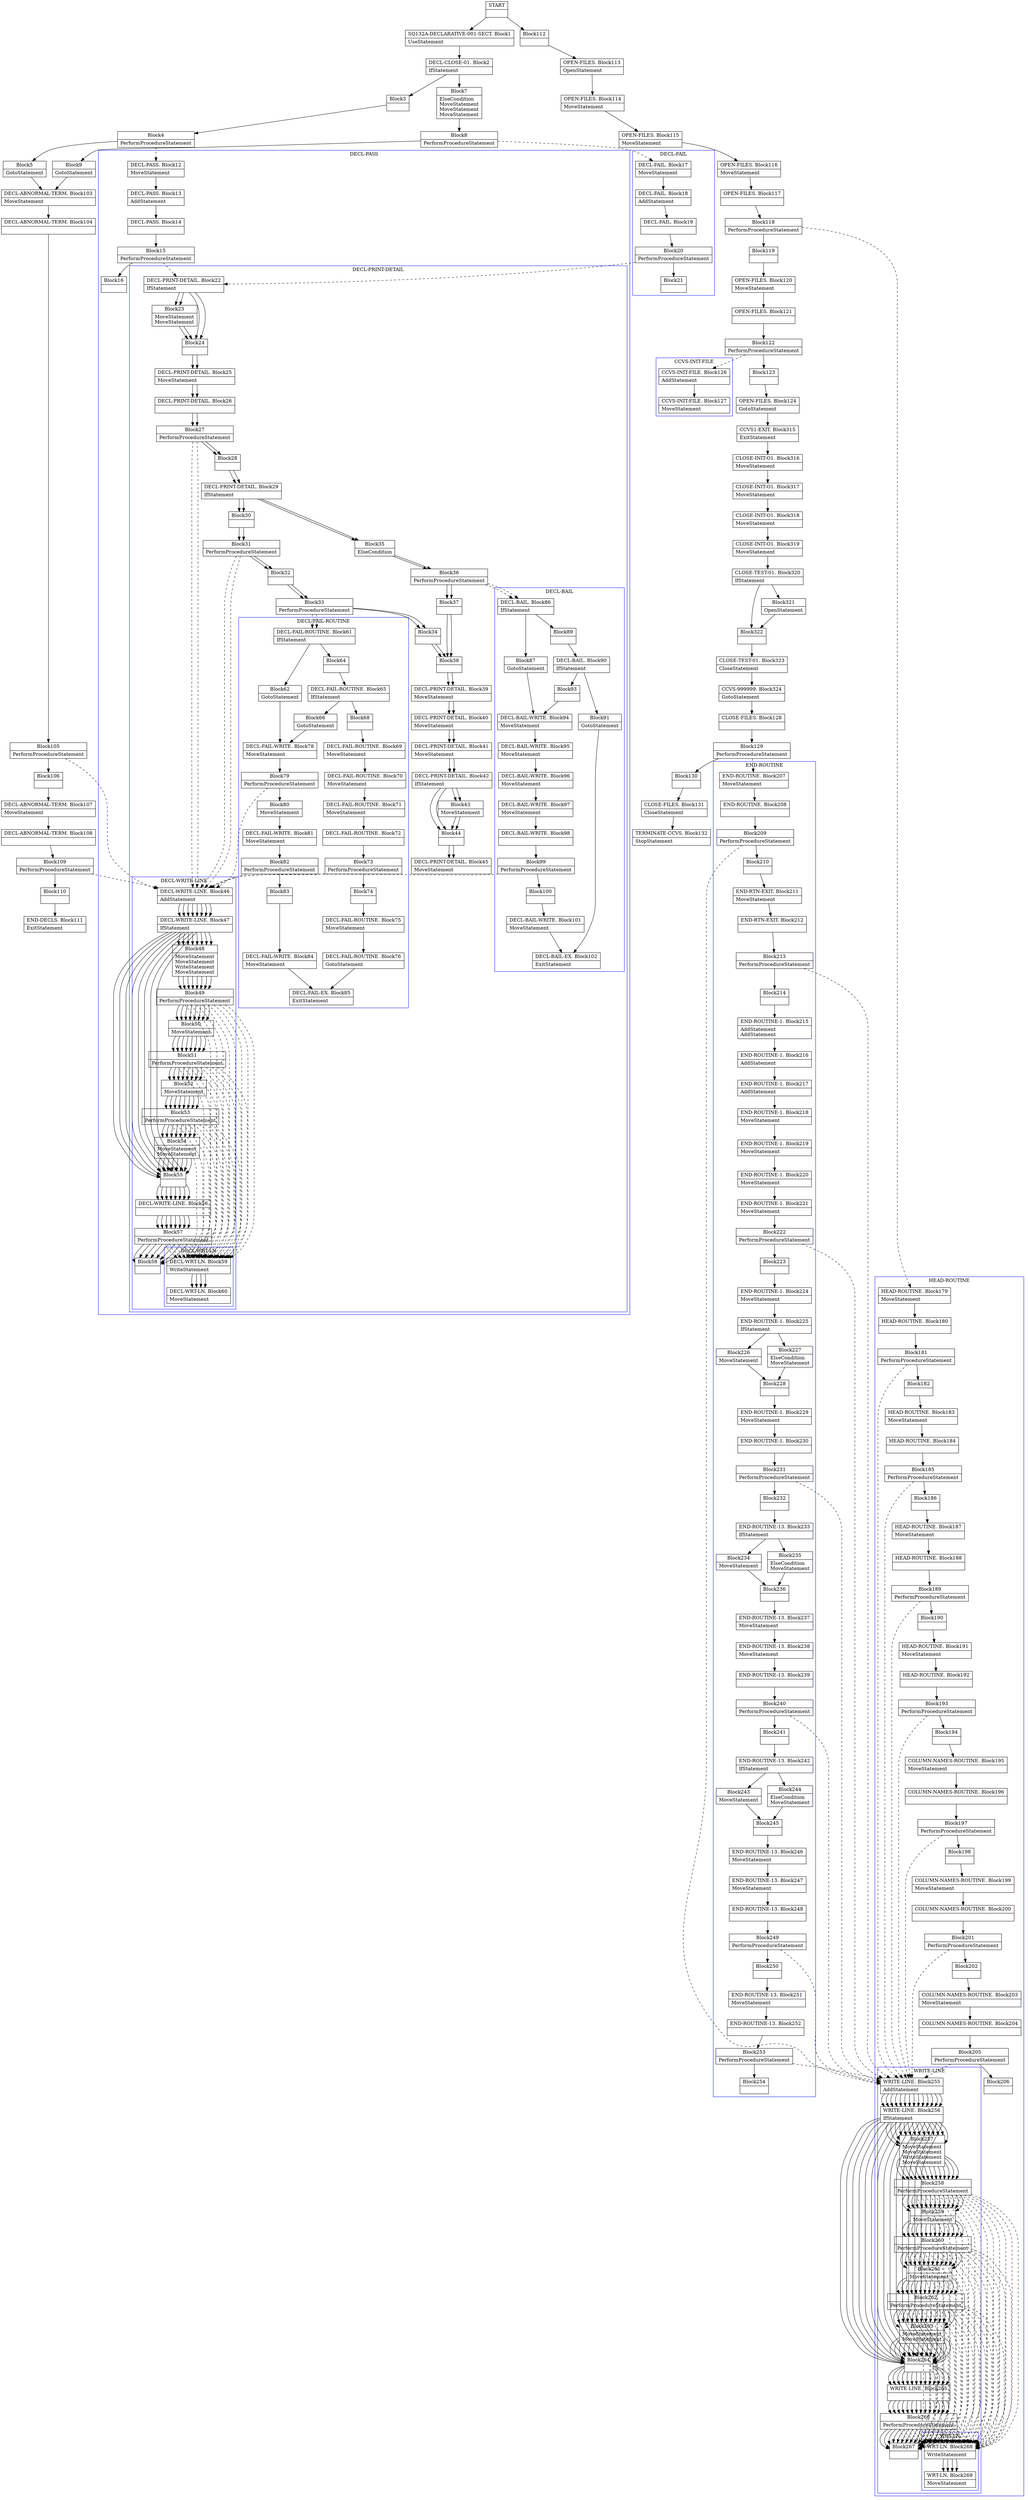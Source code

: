 digraph Cfg {
compound=true;
node [
shape = "record"
]

edge [
arrowtail = "empty"
]
Block0 [
label = "{START|}"
]
Block1 [
label = "{SQ132A-DECLARATIVE-001-SECT. Block1|UseStatement\l}"
]
Block2 [
label = "{DECL-CLOSE-01. Block2|IfStatement\l}"
]
Block3 [
label = "{Block3|}"
]
Block4 [
label = "{Block4|PerformProcedureStatement\l}"
]
subgraph cluster_1{
color = blue;
label = "DECL-PASS";
Block12 [
label = "{DECL-PASS. Block12|MoveStatement\l}"
]
Block13 [
label = "{DECL-PASS. Block13|AddStatement\l}"
]
Block14 [
label = "{DECL-PASS. Block14|}"
]
Block15 [
label = "{Block15|PerformProcedureStatement\l}"
]
subgraph cluster_3{
color = blue;
label = "DECL-PRINT-DETAIL";
Block22 [
label = "{DECL-PRINT-DETAIL. Block22|IfStatement\l}"
]
Block23 [
label = "{Block23|MoveStatement\lMoveStatement\l}"
]
Block24 [
label = "{Block24|}"
]
Block25 [
label = "{DECL-PRINT-DETAIL. Block25|MoveStatement\l}"
]
Block26 [
label = "{DECL-PRINT-DETAIL. Block26|}"
]
Block27 [
label = "{Block27|PerformProcedureStatement\l}"
]
subgraph cluster_5{
color = blue;
label = "DECL-WRITE-LINE";
Block46 [
label = "{DECL-WRITE-LINE. Block46|AddStatement\l}"
]
Block47 [
label = "{DECL-WRITE-LINE. Block47|IfStatement\l}"
]
Block48 [
label = "{Block48|MoveStatement\lMoveStatement\lWriteStatement\lMoveStatement\l}"
]
Block49 [
label = "{Block49|PerformProcedureStatement\l}"
]
subgraph cluster_9{
color = blue;
label = "DECL-WRT-LN";
Block59 [
label = "{DECL-WRT-LN. Block59|WriteStatement\l}"
]
Block60 [
label = "{DECL-WRT-LN. Block60|MoveStatement\l}"
]
Block59 -> Block60

}
Block49 -> Block59 [style=dashed]

Block50 [
label = "{Block50|MoveStatement\l}"
]
Block51 [
label = "{Block51|PerformProcedureStatement\l}"
]
subgraph cluster_10{
color = blue;
label = "DECL-WRT-LN";
Block59 [
label = "{DECL-WRT-LN. Block59|WriteStatement\l}"
]
Block60 [
label = "{DECL-WRT-LN. Block60|MoveStatement\l}"
]
Block59 -> Block60

}
Block51 -> Block59 [style=dashed]

Block52 [
label = "{Block52|MoveStatement\l}"
]
Block53 [
label = "{Block53|PerformProcedureStatement\l}"
]
subgraph cluster_11{
color = blue;
label = "DECL-WRT-LN";
Block59 [
label = "{DECL-WRT-LN. Block59|WriteStatement\l}"
]
Block60 [
label = "{DECL-WRT-LN. Block60|MoveStatement\l}"
]
Block59 -> Block60

}
Block53 -> Block59 [style=dashed]

Block54 [
label = "{Block54|MoveStatement\lMoveStatement\l}"
]
Block55 [
label = "{Block55|}"
]
Block56 [
label = "{DECL-WRITE-LINE. Block56|}"
]
Block57 [
label = "{Block57|PerformProcedureStatement\l}"
]
subgraph cluster_12{
color = blue;
label = "DECL-WRT-LN";
Block59 [
label = "{DECL-WRT-LN. Block59|WriteStatement\l}"
]
Block60 [
label = "{DECL-WRT-LN. Block60|MoveStatement\l}"
]
Block59 -> Block60

}
Block57 -> Block59 [style=dashed]

Block58 [
label = "{Block58|}"
]
Block46 -> Block47
Block47 -> Block48
Block47 -> Block55
Block48 -> Block49
Block49 -> Block50
Block50 -> Block51
Block51 -> Block52
Block52 -> Block53
Block53 -> Block54
Block54 -> Block55
Block55 -> Block56
Block56 -> Block57
Block57 -> Block58

}
Block27 -> Block46 [style=dashed]

Block28 [
label = "{Block28|}"
]
Block29 [
label = "{DECL-PRINT-DETAIL. Block29|IfStatement\l}"
]
Block30 [
label = "{Block30|}"
]
Block31 [
label = "{Block31|PerformProcedureStatement\l}"
]
subgraph cluster_6{
color = blue;
label = "DECL-WRITE-LINE";
Block46 [
label = "{DECL-WRITE-LINE. Block46|AddStatement\l}"
]
Block47 [
label = "{DECL-WRITE-LINE. Block47|IfStatement\l}"
]
Block48 [
label = "{Block48|MoveStatement\lMoveStatement\lWriteStatement\lMoveStatement\l}"
]
Block49 [
label = "{Block49|PerformProcedureStatement\l}"
]
Block49 -> Block59 [style=dashed]

Block50 [
label = "{Block50|MoveStatement\l}"
]
Block51 [
label = "{Block51|PerformProcedureStatement\l}"
]
Block51 -> Block59 [style=dashed]

Block52 [
label = "{Block52|MoveStatement\l}"
]
Block53 [
label = "{Block53|PerformProcedureStatement\l}"
]
Block53 -> Block59 [style=dashed]

Block54 [
label = "{Block54|MoveStatement\lMoveStatement\l}"
]
Block55 [
label = "{Block55|}"
]
Block56 [
label = "{DECL-WRITE-LINE. Block56|}"
]
Block57 [
label = "{Block57|PerformProcedureStatement\l}"
]
Block57 -> Block59 [style=dashed]

Block58 [
label = "{Block58|}"
]
Block46 -> Block47
Block47 -> Block48
Block47 -> Block55
Block48 -> Block49
Block49 -> Block50
Block50 -> Block51
Block51 -> Block52
Block52 -> Block53
Block53 -> Block54
Block54 -> Block55
Block55 -> Block56
Block56 -> Block57
Block57 -> Block58

}
Block31 -> Block46 [style=dashed]

Block32 [
label = "{Block32|}"
]
Block33 [
label = "{Block33|PerformProcedureStatement\l}"
]
subgraph cluster_7{
color = blue;
label = "DECL-FAIL-ROUTINE";
Block61 [
label = "{DECL-FAIL-ROUTINE. Block61|IfStatement\l}"
]
Block62 [
label = "{Block62|GotoStatement\l}"
]
Block78 [
label = "{DECL-FAIL-WRITE. Block78|MoveStatement\l}"
]
Block79 [
label = "{Block79|PerformProcedureStatement\l}"
]
subgraph cluster_14{
color = blue;
label = "DECL-WRITE-LINE";
Block46 [
label = "{DECL-WRITE-LINE. Block46|AddStatement\l}"
]
Block47 [
label = "{DECL-WRITE-LINE. Block47|IfStatement\l}"
]
Block48 [
label = "{Block48|MoveStatement\lMoveStatement\lWriteStatement\lMoveStatement\l}"
]
Block49 [
label = "{Block49|PerformProcedureStatement\l}"
]
Block49 -> Block59 [style=dashed]

Block50 [
label = "{Block50|MoveStatement\l}"
]
Block51 [
label = "{Block51|PerformProcedureStatement\l}"
]
Block51 -> Block59 [style=dashed]

Block52 [
label = "{Block52|MoveStatement\l}"
]
Block53 [
label = "{Block53|PerformProcedureStatement\l}"
]
Block53 -> Block59 [style=dashed]

Block54 [
label = "{Block54|MoveStatement\lMoveStatement\l}"
]
Block55 [
label = "{Block55|}"
]
Block56 [
label = "{DECL-WRITE-LINE. Block56|}"
]
Block57 [
label = "{Block57|PerformProcedureStatement\l}"
]
Block57 -> Block59 [style=dashed]

Block58 [
label = "{Block58|}"
]
Block46 -> Block47
Block47 -> Block48
Block47 -> Block55
Block48 -> Block49
Block49 -> Block50
Block50 -> Block51
Block51 -> Block52
Block52 -> Block53
Block53 -> Block54
Block54 -> Block55
Block55 -> Block56
Block56 -> Block57
Block57 -> Block58

}
Block79 -> Block46 [style=dashed]

Block80 [
label = "{Block80|MoveStatement\l}"
]
Block81 [
label = "{DECL-FAIL-WRITE. Block81|MoveStatement\l}"
]
Block82 [
label = "{Block82|PerformProcedureStatement\l}"
]
subgraph cluster_15{
color = blue;
label = "DECL-WRITE-LINE";
Block46 [
label = "{DECL-WRITE-LINE. Block46|AddStatement\l}"
]
Block47 [
label = "{DECL-WRITE-LINE. Block47|IfStatement\l}"
]
Block48 [
label = "{Block48|MoveStatement\lMoveStatement\lWriteStatement\lMoveStatement\l}"
]
Block49 [
label = "{Block49|PerformProcedureStatement\l}"
]
Block49 -> Block59 [style=dashed]

Block50 [
label = "{Block50|MoveStatement\l}"
]
Block51 [
label = "{Block51|PerformProcedureStatement\l}"
]
Block51 -> Block59 [style=dashed]

Block52 [
label = "{Block52|MoveStatement\l}"
]
Block53 [
label = "{Block53|PerformProcedureStatement\l}"
]
Block53 -> Block59 [style=dashed]

Block54 [
label = "{Block54|MoveStatement\lMoveStatement\l}"
]
Block55 [
label = "{Block55|}"
]
Block56 [
label = "{DECL-WRITE-LINE. Block56|}"
]
Block57 [
label = "{Block57|PerformProcedureStatement\l}"
]
Block57 -> Block59 [style=dashed]

Block58 [
label = "{Block58|}"
]
Block46 -> Block47
Block47 -> Block48
Block47 -> Block55
Block48 -> Block49
Block49 -> Block50
Block50 -> Block51
Block51 -> Block52
Block52 -> Block53
Block53 -> Block54
Block54 -> Block55
Block55 -> Block56
Block56 -> Block57
Block57 -> Block58

}
Block82 -> Block46 [style=dashed]

Block83 [
label = "{Block83|}"
]
Block84 [
label = "{DECL-FAIL-WRITE. Block84|MoveStatement\l}"
]
Block85 [
label = "{DECL-FAIL-EX. Block85|ExitStatement\l}"
]
Block64 [
label = "{Block64|}"
]
Block65 [
label = "{DECL-FAIL-ROUTINE. Block65|IfStatement\l}"
]
Block66 [
label = "{Block66|GotoStatement\l}"
]
Block68 [
label = "{Block68|}"
]
Block69 [
label = "{DECL-FAIL-ROUTINE. Block69|MoveStatement\l}"
]
Block70 [
label = "{DECL-FAIL-ROUTINE. Block70|MoveStatement\l}"
]
Block71 [
label = "{DECL-FAIL-ROUTINE. Block71|MoveStatement\l}"
]
Block72 [
label = "{DECL-FAIL-ROUTINE. Block72|}"
]
Block73 [
label = "{Block73|PerformProcedureStatement\l}"
]
subgraph cluster_13{
color = blue;
label = "DECL-WRITE-LINE";
Block46 [
label = "{DECL-WRITE-LINE. Block46|AddStatement\l}"
]
Block47 [
label = "{DECL-WRITE-LINE. Block47|IfStatement\l}"
]
Block48 [
label = "{Block48|MoveStatement\lMoveStatement\lWriteStatement\lMoveStatement\l}"
]
Block49 [
label = "{Block49|PerformProcedureStatement\l}"
]
Block49 -> Block59 [style=dashed]

Block50 [
label = "{Block50|MoveStatement\l}"
]
Block51 [
label = "{Block51|PerformProcedureStatement\l}"
]
Block51 -> Block59 [style=dashed]

Block52 [
label = "{Block52|MoveStatement\l}"
]
Block53 [
label = "{Block53|PerformProcedureStatement\l}"
]
Block53 -> Block59 [style=dashed]

Block54 [
label = "{Block54|MoveStatement\lMoveStatement\l}"
]
Block55 [
label = "{Block55|}"
]
Block56 [
label = "{DECL-WRITE-LINE. Block56|}"
]
Block57 [
label = "{Block57|PerformProcedureStatement\l}"
]
Block57 -> Block59 [style=dashed]

Block58 [
label = "{Block58|}"
]
Block46 -> Block47
Block47 -> Block48
Block47 -> Block55
Block48 -> Block49
Block49 -> Block50
Block50 -> Block51
Block51 -> Block52
Block52 -> Block53
Block53 -> Block54
Block54 -> Block55
Block55 -> Block56
Block56 -> Block57
Block57 -> Block58

}
Block73 -> Block46 [style=dashed]

Block74 [
label = "{Block74|}"
]
Block75 [
label = "{DECL-FAIL-ROUTINE. Block75|MoveStatement\l}"
]
Block76 [
label = "{DECL-FAIL-ROUTINE. Block76|GotoStatement\l}"
]
Block61 -> Block62
Block61 -> Block64
Block62 -> Block78
Block78 -> Block79
Block79 -> Block80
Block80 -> Block81
Block81 -> Block82
Block82 -> Block83
Block83 -> Block84
Block84 -> Block85
Block64 -> Block65
Block65 -> Block66
Block65 -> Block68
Block66 -> Block78
Block68 -> Block69
Block69 -> Block70
Block70 -> Block71
Block71 -> Block72
Block72 -> Block73
Block73 -> Block74
Block74 -> Block75
Block75 -> Block76
Block76 -> Block85

}
Block33 -> Block61 [style=dashed]

Block34 [
label = "{Block34|}"
]
Block38 [
label = "{Block38|}"
]
Block39 [
label = "{DECL-PRINT-DETAIL. Block39|MoveStatement\l}"
]
Block40 [
label = "{DECL-PRINT-DETAIL. Block40|MoveStatement\l}"
]
Block41 [
label = "{DECL-PRINT-DETAIL. Block41|MoveStatement\l}"
]
Block42 [
label = "{DECL-PRINT-DETAIL. Block42|IfStatement\l}"
]
Block43 [
label = "{Block43|MoveStatement\l}"
]
Block44 [
label = "{Block44|}"
]
Block45 [
label = "{DECL-PRINT-DETAIL. Block45|MoveStatement\l}"
]
Block35 [
label = "{Block35|ElseCondition\l}"
]
Block36 [
label = "{Block36|PerformProcedureStatement\l}"
]
subgraph cluster_8{
color = blue;
label = "DECL-BAIL";
Block86 [
label = "{DECL-BAIL. Block86|IfStatement\l}"
]
Block87 [
label = "{Block87|GotoStatement\l}"
]
Block94 [
label = "{DECL-BAIL-WRITE. Block94|MoveStatement\l}"
]
Block95 [
label = "{DECL-BAIL-WRITE. Block95|MoveStatement\l}"
]
Block96 [
label = "{DECL-BAIL-WRITE. Block96|MoveStatement\l}"
]
Block97 [
label = "{DECL-BAIL-WRITE. Block97|MoveStatement\l}"
]
Block98 [
label = "{DECL-BAIL-WRITE. Block98|}"
]
Block99 [
label = "{Block99|PerformProcedureStatement\l}"
]
subgraph cluster_16{
color = blue;
label = "DECL-WRITE-LINE";
Block46 [
label = "{DECL-WRITE-LINE. Block46|AddStatement\l}"
]
Block47 [
label = "{DECL-WRITE-LINE. Block47|IfStatement\l}"
]
Block48 [
label = "{Block48|MoveStatement\lMoveStatement\lWriteStatement\lMoveStatement\l}"
]
Block49 [
label = "{Block49|PerformProcedureStatement\l}"
]
Block49 -> Block59 [style=dashed]

Block50 [
label = "{Block50|MoveStatement\l}"
]
Block51 [
label = "{Block51|PerformProcedureStatement\l}"
]
Block51 -> Block59 [style=dashed]

Block52 [
label = "{Block52|MoveStatement\l}"
]
Block53 [
label = "{Block53|PerformProcedureStatement\l}"
]
Block53 -> Block59 [style=dashed]

Block54 [
label = "{Block54|MoveStatement\lMoveStatement\l}"
]
Block55 [
label = "{Block55|}"
]
Block56 [
label = "{DECL-WRITE-LINE. Block56|}"
]
Block57 [
label = "{Block57|PerformProcedureStatement\l}"
]
Block57 -> Block59 [style=dashed]

Block58 [
label = "{Block58|}"
]
Block46 -> Block47
Block47 -> Block48
Block47 -> Block55
Block48 -> Block49
Block49 -> Block50
Block50 -> Block51
Block51 -> Block52
Block52 -> Block53
Block53 -> Block54
Block54 -> Block55
Block55 -> Block56
Block56 -> Block57
Block57 -> Block58

}
Block99 -> Block46 [style=dashed]

Block100 [
label = "{Block100|}"
]
Block101 [
label = "{DECL-BAIL-WRITE. Block101|MoveStatement\l}"
]
Block102 [
label = "{DECL-BAIL-EX. Block102|ExitStatement\l}"
]
Block89 [
label = "{Block89|}"
]
Block90 [
label = "{DECL-BAIL. Block90|IfStatement\l}"
]
Block91 [
label = "{Block91|GotoStatement\l}"
]
Block93 [
label = "{Block93|}"
]
Block86 -> Block87
Block86 -> Block89
Block87 -> Block94
Block94 -> Block95
Block95 -> Block96
Block96 -> Block97
Block97 -> Block98
Block98 -> Block99
Block99 -> Block100
Block100 -> Block101
Block101 -> Block102
Block89 -> Block90
Block90 -> Block91
Block90 -> Block93
Block91 -> Block102
Block93 -> Block94

}
Block36 -> Block86 [style=dashed]

Block37 [
label = "{Block37|}"
]
Block22 -> Block23
Block22 -> Block24
Block23 -> Block24
Block24 -> Block25
Block25 -> Block26
Block26 -> Block27
Block27 -> Block28
Block28 -> Block29
Block29 -> Block30
Block29 -> Block35
Block30 -> Block31
Block31 -> Block32
Block32 -> Block33
Block33 -> Block34
Block34 -> Block38
Block38 -> Block39
Block39 -> Block40
Block40 -> Block41
Block41 -> Block42
Block42 -> Block43
Block42 -> Block44
Block43 -> Block44
Block44 -> Block45
Block35 -> Block36
Block36 -> Block37
Block37 -> Block38

}
Block15 -> Block22 [style=dashed]

Block16 [
label = "{Block16|}"
]
Block12 -> Block13
Block13 -> Block14
Block14 -> Block15
Block15 -> Block16

}
Block4 -> Block12 [style=dashed]

Block5 [
label = "{Block5|GotoStatement\l}"
]
Block103 [
label = "{DECL-ABNORMAL-TERM. Block103|MoveStatement\l}"
]
Block104 [
label = "{DECL-ABNORMAL-TERM. Block104|}"
]
Block105 [
label = "{Block105|PerformProcedureStatement\l}"
]
subgraph cluster_17{
color = blue;
label = "DECL-WRITE-LINE";
Block46 [
label = "{DECL-WRITE-LINE. Block46|AddStatement\l}"
]
Block47 [
label = "{DECL-WRITE-LINE. Block47|IfStatement\l}"
]
Block48 [
label = "{Block48|MoveStatement\lMoveStatement\lWriteStatement\lMoveStatement\l}"
]
Block49 [
label = "{Block49|PerformProcedureStatement\l}"
]
Block49 -> Block59 [style=dashed]

Block50 [
label = "{Block50|MoveStatement\l}"
]
Block51 [
label = "{Block51|PerformProcedureStatement\l}"
]
Block51 -> Block59 [style=dashed]

Block52 [
label = "{Block52|MoveStatement\l}"
]
Block53 [
label = "{Block53|PerformProcedureStatement\l}"
]
Block53 -> Block59 [style=dashed]

Block54 [
label = "{Block54|MoveStatement\lMoveStatement\l}"
]
Block55 [
label = "{Block55|}"
]
Block56 [
label = "{DECL-WRITE-LINE. Block56|}"
]
Block57 [
label = "{Block57|PerformProcedureStatement\l}"
]
Block57 -> Block59 [style=dashed]

Block58 [
label = "{Block58|}"
]
Block46 -> Block47
Block47 -> Block48
Block47 -> Block55
Block48 -> Block49
Block49 -> Block50
Block50 -> Block51
Block51 -> Block52
Block52 -> Block53
Block53 -> Block54
Block54 -> Block55
Block55 -> Block56
Block56 -> Block57
Block57 -> Block58

}
Block105 -> Block46 [style=dashed]

Block106 [
label = "{Block106|}"
]
Block107 [
label = "{DECL-ABNORMAL-TERM. Block107|MoveStatement\l}"
]
Block108 [
label = "{DECL-ABNORMAL-TERM. Block108|}"
]
Block109 [
label = "{Block109|PerformProcedureStatement\l}"
]
subgraph cluster_18{
color = blue;
label = "DECL-WRITE-LINE";
Block46 [
label = "{DECL-WRITE-LINE. Block46|AddStatement\l}"
]
Block47 [
label = "{DECL-WRITE-LINE. Block47|IfStatement\l}"
]
Block48 [
label = "{Block48|MoveStatement\lMoveStatement\lWriteStatement\lMoveStatement\l}"
]
Block49 [
label = "{Block49|PerformProcedureStatement\l}"
]
Block49 -> Block59 [style=dashed]

Block50 [
label = "{Block50|MoveStatement\l}"
]
Block51 [
label = "{Block51|PerformProcedureStatement\l}"
]
Block51 -> Block59 [style=dashed]

Block52 [
label = "{Block52|MoveStatement\l}"
]
Block53 [
label = "{Block53|PerformProcedureStatement\l}"
]
Block53 -> Block59 [style=dashed]

Block54 [
label = "{Block54|MoveStatement\lMoveStatement\l}"
]
Block55 [
label = "{Block55|}"
]
Block56 [
label = "{DECL-WRITE-LINE. Block56|}"
]
Block57 [
label = "{Block57|PerformProcedureStatement\l}"
]
Block57 -> Block59 [style=dashed]

Block58 [
label = "{Block58|}"
]
Block46 -> Block47
Block47 -> Block48
Block47 -> Block55
Block48 -> Block49
Block49 -> Block50
Block50 -> Block51
Block51 -> Block52
Block52 -> Block53
Block53 -> Block54
Block54 -> Block55
Block55 -> Block56
Block56 -> Block57
Block57 -> Block58

}
Block109 -> Block46 [style=dashed]

Block110 [
label = "{Block110|}"
]
Block111 [
label = "{END-DECLS. Block111|ExitStatement\l}"
]
Block7 [
label = "{Block7|ElseCondition\lMoveStatement\lMoveStatement\lMoveStatement\l}"
]
Block8 [
label = "{Block8|PerformProcedureStatement\l}"
]
subgraph cluster_2{
color = blue;
label = "DECL-FAIL";
Block17 [
label = "{DECL-FAIL. Block17|MoveStatement\l}"
]
Block18 [
label = "{DECL-FAIL. Block18|AddStatement\l}"
]
Block19 [
label = "{DECL-FAIL. Block19|}"
]
Block20 [
label = "{Block20|PerformProcedureStatement\l}"
]
subgraph cluster_4{
color = blue;
label = "DECL-PRINT-DETAIL";
Block22 [
label = "{DECL-PRINT-DETAIL. Block22|IfStatement\l}"
]
Block23 [
label = "{Block23|MoveStatement\lMoveStatement\l}"
]
Block24 [
label = "{Block24|}"
]
Block25 [
label = "{DECL-PRINT-DETAIL. Block25|MoveStatement\l}"
]
Block26 [
label = "{DECL-PRINT-DETAIL. Block26|}"
]
Block27 [
label = "{Block27|PerformProcedureStatement\l}"
]
Block27 -> Block46 [style=dashed]

Block28 [
label = "{Block28|}"
]
Block29 [
label = "{DECL-PRINT-DETAIL. Block29|IfStatement\l}"
]
Block30 [
label = "{Block30|}"
]
Block31 [
label = "{Block31|PerformProcedureStatement\l}"
]
Block31 -> Block46 [style=dashed]

Block32 [
label = "{Block32|}"
]
Block33 [
label = "{Block33|PerformProcedureStatement\l}"
]
Block33 -> Block61 [style=dashed]

Block34 [
label = "{Block34|}"
]
Block38 [
label = "{Block38|}"
]
Block39 [
label = "{DECL-PRINT-DETAIL. Block39|MoveStatement\l}"
]
Block40 [
label = "{DECL-PRINT-DETAIL. Block40|MoveStatement\l}"
]
Block41 [
label = "{DECL-PRINT-DETAIL. Block41|MoveStatement\l}"
]
Block42 [
label = "{DECL-PRINT-DETAIL. Block42|IfStatement\l}"
]
Block43 [
label = "{Block43|MoveStatement\l}"
]
Block44 [
label = "{Block44|}"
]
Block45 [
label = "{DECL-PRINT-DETAIL. Block45|MoveStatement\l}"
]
Block35 [
label = "{Block35|ElseCondition\l}"
]
Block36 [
label = "{Block36|PerformProcedureStatement\l}"
]
Block36 -> Block86 [style=dashed]

Block37 [
label = "{Block37|}"
]
Block22 -> Block23
Block22 -> Block24
Block23 -> Block24
Block24 -> Block25
Block25 -> Block26
Block26 -> Block27
Block27 -> Block28
Block28 -> Block29
Block29 -> Block30
Block29 -> Block35
Block30 -> Block31
Block31 -> Block32
Block32 -> Block33
Block33 -> Block34
Block34 -> Block38
Block38 -> Block39
Block39 -> Block40
Block40 -> Block41
Block41 -> Block42
Block42 -> Block43
Block42 -> Block44
Block43 -> Block44
Block44 -> Block45
Block35 -> Block36
Block36 -> Block37
Block37 -> Block38

}
Block20 -> Block22 [style=dashed]

Block21 [
label = "{Block21|}"
]
Block17 -> Block18
Block18 -> Block19
Block19 -> Block20
Block20 -> Block21

}
Block8 -> Block17 [style=dashed]

Block9 [
label = "{Block9|GotoStatement\l}"
]
Block112 [
label = "{Block112|}"
]
Block113 [
label = "{OPEN-FILES. Block113|OpenStatement\l}"
]
Block114 [
label = "{OPEN-FILES. Block114|MoveStatement\l}"
]
Block115 [
label = "{OPEN-FILES. Block115|MoveStatement\l}"
]
Block116 [
label = "{OPEN-FILES. Block116|MoveStatement\l}"
]
Block117 [
label = "{OPEN-FILES. Block117|}"
]
Block118 [
label = "{Block118|PerformProcedureStatement\l}"
]
subgraph cluster_19{
color = blue;
label = "HEAD-ROUTINE";
Block179 [
label = "{HEAD-ROUTINE. Block179|MoveStatement\l}"
]
Block180 [
label = "{HEAD-ROUTINE. Block180|}"
]
Block181 [
label = "{Block181|PerformProcedureStatement\l}"
]
subgraph cluster_30{
color = blue;
label = "WRITE-LINE";
Block255 [
label = "{WRITE-LINE. Block255|AddStatement\l}"
]
Block256 [
label = "{WRITE-LINE. Block256|IfStatement\l}"
]
Block257 [
label = "{Block257|MoveStatement\lMoveStatement\lWriteStatement\lMoveStatement\l}"
]
Block258 [
label = "{Block258|PerformProcedureStatement\l}"
]
subgraph cluster_44{
color = blue;
label = "WRT-LN";
Block268 [
label = "{WRT-LN. Block268|WriteStatement\l}"
]
Block269 [
label = "{WRT-LN. Block269|MoveStatement\l}"
]
Block268 -> Block269

}
Block258 -> Block268 [style=dashed]

Block259 [
label = "{Block259|MoveStatement\l}"
]
Block260 [
label = "{Block260|PerformProcedureStatement\l}"
]
subgraph cluster_45{
color = blue;
label = "WRT-LN";
Block268 [
label = "{WRT-LN. Block268|WriteStatement\l}"
]
Block269 [
label = "{WRT-LN. Block269|MoveStatement\l}"
]
Block268 -> Block269

}
Block260 -> Block268 [style=dashed]

Block261 [
label = "{Block261|MoveStatement\l}"
]
Block262 [
label = "{Block262|PerformProcedureStatement\l}"
]
subgraph cluster_46{
color = blue;
label = "WRT-LN";
Block268 [
label = "{WRT-LN. Block268|WriteStatement\l}"
]
Block269 [
label = "{WRT-LN. Block269|MoveStatement\l}"
]
Block268 -> Block269

}
Block262 -> Block268 [style=dashed]

Block263 [
label = "{Block263|MoveStatement\lMoveStatement\l}"
]
Block264 [
label = "{Block264|}"
]
Block265 [
label = "{WRITE-LINE. Block265|}"
]
Block266 [
label = "{Block266|PerformProcedureStatement\l}"
]
subgraph cluster_47{
color = blue;
label = "WRT-LN";
Block268 [
label = "{WRT-LN. Block268|WriteStatement\l}"
]
Block269 [
label = "{WRT-LN. Block269|MoveStatement\l}"
]
Block268 -> Block269

}
Block266 -> Block268 [style=dashed]

Block267 [
label = "{Block267|}"
]
Block255 -> Block256
Block256 -> Block257
Block256 -> Block264
Block257 -> Block258
Block258 -> Block259
Block259 -> Block260
Block260 -> Block261
Block261 -> Block262
Block262 -> Block263
Block263 -> Block264
Block264 -> Block265
Block265 -> Block266
Block266 -> Block267

}
Block181 -> Block255 [style=dashed]

Block182 [
label = "{Block182|}"
]
Block183 [
label = "{HEAD-ROUTINE. Block183|MoveStatement\l}"
]
Block184 [
label = "{HEAD-ROUTINE. Block184|}"
]
Block185 [
label = "{Block185|PerformProcedureStatement\l}"
]
subgraph cluster_31{
color = blue;
label = "WRITE-LINE";
Block255 [
label = "{WRITE-LINE. Block255|AddStatement\l}"
]
Block256 [
label = "{WRITE-LINE. Block256|IfStatement\l}"
]
Block257 [
label = "{Block257|MoveStatement\lMoveStatement\lWriteStatement\lMoveStatement\l}"
]
Block258 [
label = "{Block258|PerformProcedureStatement\l}"
]
Block258 -> Block268 [style=dashed]

Block259 [
label = "{Block259|MoveStatement\l}"
]
Block260 [
label = "{Block260|PerformProcedureStatement\l}"
]
Block260 -> Block268 [style=dashed]

Block261 [
label = "{Block261|MoveStatement\l}"
]
Block262 [
label = "{Block262|PerformProcedureStatement\l}"
]
Block262 -> Block268 [style=dashed]

Block263 [
label = "{Block263|MoveStatement\lMoveStatement\l}"
]
Block264 [
label = "{Block264|}"
]
Block265 [
label = "{WRITE-LINE. Block265|}"
]
Block266 [
label = "{Block266|PerformProcedureStatement\l}"
]
Block266 -> Block268 [style=dashed]

Block267 [
label = "{Block267|}"
]
Block255 -> Block256
Block256 -> Block257
Block256 -> Block264
Block257 -> Block258
Block258 -> Block259
Block259 -> Block260
Block260 -> Block261
Block261 -> Block262
Block262 -> Block263
Block263 -> Block264
Block264 -> Block265
Block265 -> Block266
Block266 -> Block267

}
Block185 -> Block255 [style=dashed]

Block186 [
label = "{Block186|}"
]
Block187 [
label = "{HEAD-ROUTINE. Block187|MoveStatement\l}"
]
Block188 [
label = "{HEAD-ROUTINE. Block188|}"
]
Block189 [
label = "{Block189|PerformProcedureStatement\l}"
]
subgraph cluster_32{
color = blue;
label = "WRITE-LINE";
Block255 [
label = "{WRITE-LINE. Block255|AddStatement\l}"
]
Block256 [
label = "{WRITE-LINE. Block256|IfStatement\l}"
]
Block257 [
label = "{Block257|MoveStatement\lMoveStatement\lWriteStatement\lMoveStatement\l}"
]
Block258 [
label = "{Block258|PerformProcedureStatement\l}"
]
Block258 -> Block268 [style=dashed]

Block259 [
label = "{Block259|MoveStatement\l}"
]
Block260 [
label = "{Block260|PerformProcedureStatement\l}"
]
Block260 -> Block268 [style=dashed]

Block261 [
label = "{Block261|MoveStatement\l}"
]
Block262 [
label = "{Block262|PerformProcedureStatement\l}"
]
Block262 -> Block268 [style=dashed]

Block263 [
label = "{Block263|MoveStatement\lMoveStatement\l}"
]
Block264 [
label = "{Block264|}"
]
Block265 [
label = "{WRITE-LINE. Block265|}"
]
Block266 [
label = "{Block266|PerformProcedureStatement\l}"
]
Block266 -> Block268 [style=dashed]

Block267 [
label = "{Block267|}"
]
Block255 -> Block256
Block256 -> Block257
Block256 -> Block264
Block257 -> Block258
Block258 -> Block259
Block259 -> Block260
Block260 -> Block261
Block261 -> Block262
Block262 -> Block263
Block263 -> Block264
Block264 -> Block265
Block265 -> Block266
Block266 -> Block267

}
Block189 -> Block255 [style=dashed]

Block190 [
label = "{Block190|}"
]
Block191 [
label = "{HEAD-ROUTINE. Block191|MoveStatement\l}"
]
Block192 [
label = "{HEAD-ROUTINE. Block192|}"
]
Block193 [
label = "{Block193|PerformProcedureStatement\l}"
]
subgraph cluster_33{
color = blue;
label = "WRITE-LINE";
Block255 [
label = "{WRITE-LINE. Block255|AddStatement\l}"
]
Block256 [
label = "{WRITE-LINE. Block256|IfStatement\l}"
]
Block257 [
label = "{Block257|MoveStatement\lMoveStatement\lWriteStatement\lMoveStatement\l}"
]
Block258 [
label = "{Block258|PerformProcedureStatement\l}"
]
Block258 -> Block268 [style=dashed]

Block259 [
label = "{Block259|MoveStatement\l}"
]
Block260 [
label = "{Block260|PerformProcedureStatement\l}"
]
Block260 -> Block268 [style=dashed]

Block261 [
label = "{Block261|MoveStatement\l}"
]
Block262 [
label = "{Block262|PerformProcedureStatement\l}"
]
Block262 -> Block268 [style=dashed]

Block263 [
label = "{Block263|MoveStatement\lMoveStatement\l}"
]
Block264 [
label = "{Block264|}"
]
Block265 [
label = "{WRITE-LINE. Block265|}"
]
Block266 [
label = "{Block266|PerformProcedureStatement\l}"
]
Block266 -> Block268 [style=dashed]

Block267 [
label = "{Block267|}"
]
Block255 -> Block256
Block256 -> Block257
Block256 -> Block264
Block257 -> Block258
Block258 -> Block259
Block259 -> Block260
Block260 -> Block261
Block261 -> Block262
Block262 -> Block263
Block263 -> Block264
Block264 -> Block265
Block265 -> Block266
Block266 -> Block267

}
Block193 -> Block255 [style=dashed]

Block194 [
label = "{Block194|}"
]
Block195 [
label = "{COLUMN-NAMES-ROUTINE. Block195|MoveStatement\l}"
]
Block196 [
label = "{COLUMN-NAMES-ROUTINE. Block196|}"
]
Block197 [
label = "{Block197|PerformProcedureStatement\l}"
]
subgraph cluster_34{
color = blue;
label = "WRITE-LINE";
Block255 [
label = "{WRITE-LINE. Block255|AddStatement\l}"
]
Block256 [
label = "{WRITE-LINE. Block256|IfStatement\l}"
]
Block257 [
label = "{Block257|MoveStatement\lMoveStatement\lWriteStatement\lMoveStatement\l}"
]
Block258 [
label = "{Block258|PerformProcedureStatement\l}"
]
Block258 -> Block268 [style=dashed]

Block259 [
label = "{Block259|MoveStatement\l}"
]
Block260 [
label = "{Block260|PerformProcedureStatement\l}"
]
Block260 -> Block268 [style=dashed]

Block261 [
label = "{Block261|MoveStatement\l}"
]
Block262 [
label = "{Block262|PerformProcedureStatement\l}"
]
Block262 -> Block268 [style=dashed]

Block263 [
label = "{Block263|MoveStatement\lMoveStatement\l}"
]
Block264 [
label = "{Block264|}"
]
Block265 [
label = "{WRITE-LINE. Block265|}"
]
Block266 [
label = "{Block266|PerformProcedureStatement\l}"
]
Block266 -> Block268 [style=dashed]

Block267 [
label = "{Block267|}"
]
Block255 -> Block256
Block256 -> Block257
Block256 -> Block264
Block257 -> Block258
Block258 -> Block259
Block259 -> Block260
Block260 -> Block261
Block261 -> Block262
Block262 -> Block263
Block263 -> Block264
Block264 -> Block265
Block265 -> Block266
Block266 -> Block267

}
Block197 -> Block255 [style=dashed]

Block198 [
label = "{Block198|}"
]
Block199 [
label = "{COLUMN-NAMES-ROUTINE. Block199|MoveStatement\l}"
]
Block200 [
label = "{COLUMN-NAMES-ROUTINE. Block200|}"
]
Block201 [
label = "{Block201|PerformProcedureStatement\l}"
]
subgraph cluster_35{
color = blue;
label = "WRITE-LINE";
Block255 [
label = "{WRITE-LINE. Block255|AddStatement\l}"
]
Block256 [
label = "{WRITE-LINE. Block256|IfStatement\l}"
]
Block257 [
label = "{Block257|MoveStatement\lMoveStatement\lWriteStatement\lMoveStatement\l}"
]
Block258 [
label = "{Block258|PerformProcedureStatement\l}"
]
Block258 -> Block268 [style=dashed]

Block259 [
label = "{Block259|MoveStatement\l}"
]
Block260 [
label = "{Block260|PerformProcedureStatement\l}"
]
Block260 -> Block268 [style=dashed]

Block261 [
label = "{Block261|MoveStatement\l}"
]
Block262 [
label = "{Block262|PerformProcedureStatement\l}"
]
Block262 -> Block268 [style=dashed]

Block263 [
label = "{Block263|MoveStatement\lMoveStatement\l}"
]
Block264 [
label = "{Block264|}"
]
Block265 [
label = "{WRITE-LINE. Block265|}"
]
Block266 [
label = "{Block266|PerformProcedureStatement\l}"
]
Block266 -> Block268 [style=dashed]

Block267 [
label = "{Block267|}"
]
Block255 -> Block256
Block256 -> Block257
Block256 -> Block264
Block257 -> Block258
Block258 -> Block259
Block259 -> Block260
Block260 -> Block261
Block261 -> Block262
Block262 -> Block263
Block263 -> Block264
Block264 -> Block265
Block265 -> Block266
Block266 -> Block267

}
Block201 -> Block255 [style=dashed]

Block202 [
label = "{Block202|}"
]
Block203 [
label = "{COLUMN-NAMES-ROUTINE. Block203|MoveStatement\l}"
]
Block204 [
label = "{COLUMN-NAMES-ROUTINE. Block204|}"
]
Block205 [
label = "{Block205|PerformProcedureStatement\l}"
]
subgraph cluster_36{
color = blue;
label = "WRITE-LINE";
Block255 [
label = "{WRITE-LINE. Block255|AddStatement\l}"
]
Block256 [
label = "{WRITE-LINE. Block256|IfStatement\l}"
]
Block257 [
label = "{Block257|MoveStatement\lMoveStatement\lWriteStatement\lMoveStatement\l}"
]
Block258 [
label = "{Block258|PerformProcedureStatement\l}"
]
Block258 -> Block268 [style=dashed]

Block259 [
label = "{Block259|MoveStatement\l}"
]
Block260 [
label = "{Block260|PerformProcedureStatement\l}"
]
Block260 -> Block268 [style=dashed]

Block261 [
label = "{Block261|MoveStatement\l}"
]
Block262 [
label = "{Block262|PerformProcedureStatement\l}"
]
Block262 -> Block268 [style=dashed]

Block263 [
label = "{Block263|MoveStatement\lMoveStatement\l}"
]
Block264 [
label = "{Block264|}"
]
Block265 [
label = "{WRITE-LINE. Block265|}"
]
Block266 [
label = "{Block266|PerformProcedureStatement\l}"
]
Block266 -> Block268 [style=dashed]

Block267 [
label = "{Block267|}"
]
Block255 -> Block256
Block256 -> Block257
Block256 -> Block264
Block257 -> Block258
Block258 -> Block259
Block259 -> Block260
Block260 -> Block261
Block261 -> Block262
Block262 -> Block263
Block263 -> Block264
Block264 -> Block265
Block265 -> Block266
Block266 -> Block267

}
Block205 -> Block255 [style=dashed]

Block206 [
label = "{Block206|}"
]
Block179 -> Block180
Block180 -> Block181
Block181 -> Block182
Block182 -> Block183
Block183 -> Block184
Block184 -> Block185
Block185 -> Block186
Block186 -> Block187
Block187 -> Block188
Block188 -> Block189
Block189 -> Block190
Block190 -> Block191
Block191 -> Block192
Block192 -> Block193
Block193 -> Block194
Block194 -> Block195
Block195 -> Block196
Block196 -> Block197
Block197 -> Block198
Block198 -> Block199
Block199 -> Block200
Block200 -> Block201
Block201 -> Block202
Block202 -> Block203
Block203 -> Block204
Block204 -> Block205
Block205 -> Block206

}
Block118 -> Block179 [style=dashed]

Block119 [
label = "{Block119|}"
]
Block120 [
label = "{OPEN-FILES. Block120|MoveStatement\l}"
]
Block121 [
label = "{OPEN-FILES. Block121|}"
]
Block122 [
label = "{Block122|PerformProcedureStatement\l}"
]
subgraph cluster_20{
color = blue;
label = "CCVS-INIT-FILE";
Block126 [
label = "{CCVS-INIT-FILE. Block126|AddStatement\l}"
]
Block127 [
label = "{CCVS-INIT-FILE. Block127|MoveStatement\l}"
]
Block126 -> Block127

}
Block122 -> Block126 [style=dashed]

Block123 [
label = "{Block123|}"
]
Block124 [
label = "{OPEN-FILES. Block124|GotoStatement\l}"
]
Block315 [
label = "{CCVS1-EXIT. Block315|ExitStatement\l}"
]
Block316 [
label = "{CLOSE-INIT-O1. Block316|MoveStatement\l}"
]
Block317 [
label = "{CLOSE-INIT-O1. Block317|MoveStatement\l}"
]
Block318 [
label = "{CLOSE-INIT-O1. Block318|MoveStatement\l}"
]
Block319 [
label = "{CLOSE-INIT-O1. Block319|MoveStatement\l}"
]
Block320 [
label = "{CLOSE-TEST-01. Block320|IfStatement\l}"
]
Block321 [
label = "{Block321|OpenStatement\l}"
]
Block322 [
label = "{Block322|}"
]
Block323 [
label = "{CLOSE-TEST-01. Block323|CloseStatement\l}"
]
Block324 [
label = "{CCVS-999999. Block324|GotoStatement\l}"
]
Block128 [
label = "{CLOSE-FILES. Block128|}"
]
Block129 [
label = "{Block129|PerformProcedureStatement\l}"
]
subgraph cluster_21{
color = blue;
label = "END-ROUTINE";
Block207 [
label = "{END-ROUTINE. Block207|MoveStatement\l}"
]
Block208 [
label = "{END-ROUTINE. Block208|}"
]
Block209 [
label = "{Block209|PerformProcedureStatement\l}"
]
subgraph cluster_37{
color = blue;
label = "WRITE-LINE";
Block255 [
label = "{WRITE-LINE. Block255|AddStatement\l}"
]
Block256 [
label = "{WRITE-LINE. Block256|IfStatement\l}"
]
Block257 [
label = "{Block257|MoveStatement\lMoveStatement\lWriteStatement\lMoveStatement\l}"
]
Block258 [
label = "{Block258|PerformProcedureStatement\l}"
]
Block258 -> Block268 [style=dashed]

Block259 [
label = "{Block259|MoveStatement\l}"
]
Block260 [
label = "{Block260|PerformProcedureStatement\l}"
]
Block260 -> Block268 [style=dashed]

Block261 [
label = "{Block261|MoveStatement\l}"
]
Block262 [
label = "{Block262|PerformProcedureStatement\l}"
]
Block262 -> Block268 [style=dashed]

Block263 [
label = "{Block263|MoveStatement\lMoveStatement\l}"
]
Block264 [
label = "{Block264|}"
]
Block265 [
label = "{WRITE-LINE. Block265|}"
]
Block266 [
label = "{Block266|PerformProcedureStatement\l}"
]
Block266 -> Block268 [style=dashed]

Block267 [
label = "{Block267|}"
]
Block255 -> Block256
Block256 -> Block257
Block256 -> Block264
Block257 -> Block258
Block258 -> Block259
Block259 -> Block260
Block260 -> Block261
Block261 -> Block262
Block262 -> Block263
Block263 -> Block264
Block264 -> Block265
Block265 -> Block266
Block266 -> Block267

}
Block209 -> Block255 [style=dashed]

Block210 [
label = "{Block210|}"
]
Block211 [
label = "{END-RTN-EXIT. Block211|MoveStatement\l}"
]
Block212 [
label = "{END-RTN-EXIT. Block212|}"
]
Block213 [
label = "{Block213|PerformProcedureStatement\l}"
]
subgraph cluster_38{
color = blue;
label = "WRITE-LINE";
Block255 [
label = "{WRITE-LINE. Block255|AddStatement\l}"
]
Block256 [
label = "{WRITE-LINE. Block256|IfStatement\l}"
]
Block257 [
label = "{Block257|MoveStatement\lMoveStatement\lWriteStatement\lMoveStatement\l}"
]
Block258 [
label = "{Block258|PerformProcedureStatement\l}"
]
Block258 -> Block268 [style=dashed]

Block259 [
label = "{Block259|MoveStatement\l}"
]
Block260 [
label = "{Block260|PerformProcedureStatement\l}"
]
Block260 -> Block268 [style=dashed]

Block261 [
label = "{Block261|MoveStatement\l}"
]
Block262 [
label = "{Block262|PerformProcedureStatement\l}"
]
Block262 -> Block268 [style=dashed]

Block263 [
label = "{Block263|MoveStatement\lMoveStatement\l}"
]
Block264 [
label = "{Block264|}"
]
Block265 [
label = "{WRITE-LINE. Block265|}"
]
Block266 [
label = "{Block266|PerformProcedureStatement\l}"
]
Block266 -> Block268 [style=dashed]

Block267 [
label = "{Block267|}"
]
Block255 -> Block256
Block256 -> Block257
Block256 -> Block264
Block257 -> Block258
Block258 -> Block259
Block259 -> Block260
Block260 -> Block261
Block261 -> Block262
Block262 -> Block263
Block263 -> Block264
Block264 -> Block265
Block265 -> Block266
Block266 -> Block267

}
Block213 -> Block255 [style=dashed]

Block214 [
label = "{Block214|}"
]
Block215 [
label = "{END-ROUTINE-1. Block215|AddStatement\lAddStatement\l}"
]
Block216 [
label = "{END-ROUTINE-1. Block216|AddStatement\l}"
]
Block217 [
label = "{END-ROUTINE-1. Block217|AddStatement\l}"
]
Block218 [
label = "{END-ROUTINE-1. Block218|MoveStatement\l}"
]
Block219 [
label = "{END-ROUTINE-1. Block219|MoveStatement\l}"
]
Block220 [
label = "{END-ROUTINE-1. Block220|MoveStatement\l}"
]
Block221 [
label = "{END-ROUTINE-1. Block221|MoveStatement\l}"
]
Block222 [
label = "{Block222|PerformProcedureStatement\l}"
]
subgraph cluster_39{
color = blue;
label = "WRITE-LINE";
Block255 [
label = "{WRITE-LINE. Block255|AddStatement\l}"
]
Block256 [
label = "{WRITE-LINE. Block256|IfStatement\l}"
]
Block257 [
label = "{Block257|MoveStatement\lMoveStatement\lWriteStatement\lMoveStatement\l}"
]
Block258 [
label = "{Block258|PerformProcedureStatement\l}"
]
Block258 -> Block268 [style=dashed]

Block259 [
label = "{Block259|MoveStatement\l}"
]
Block260 [
label = "{Block260|PerformProcedureStatement\l}"
]
Block260 -> Block268 [style=dashed]

Block261 [
label = "{Block261|MoveStatement\l}"
]
Block262 [
label = "{Block262|PerformProcedureStatement\l}"
]
Block262 -> Block268 [style=dashed]

Block263 [
label = "{Block263|MoveStatement\lMoveStatement\l}"
]
Block264 [
label = "{Block264|}"
]
Block265 [
label = "{WRITE-LINE. Block265|}"
]
Block266 [
label = "{Block266|PerformProcedureStatement\l}"
]
Block266 -> Block268 [style=dashed]

Block267 [
label = "{Block267|}"
]
Block255 -> Block256
Block256 -> Block257
Block256 -> Block264
Block257 -> Block258
Block258 -> Block259
Block259 -> Block260
Block260 -> Block261
Block261 -> Block262
Block262 -> Block263
Block263 -> Block264
Block264 -> Block265
Block265 -> Block266
Block266 -> Block267

}
Block222 -> Block255 [style=dashed]

Block223 [
label = "{Block223|}"
]
Block224 [
label = "{END-ROUTINE-1. Block224|MoveStatement\l}"
]
Block225 [
label = "{END-ROUTINE-1. Block225|IfStatement\l}"
]
Block226 [
label = "{Block226|MoveStatement\l}"
]
Block228 [
label = "{Block228|}"
]
Block229 [
label = "{END-ROUTINE-1. Block229|MoveStatement\l}"
]
Block230 [
label = "{END-ROUTINE-1. Block230|}"
]
Block231 [
label = "{Block231|PerformProcedureStatement\l}"
]
subgraph cluster_40{
color = blue;
label = "WRITE-LINE";
Block255 [
label = "{WRITE-LINE. Block255|AddStatement\l}"
]
Block256 [
label = "{WRITE-LINE. Block256|IfStatement\l}"
]
Block257 [
label = "{Block257|MoveStatement\lMoveStatement\lWriteStatement\lMoveStatement\l}"
]
Block258 [
label = "{Block258|PerformProcedureStatement\l}"
]
Block258 -> Block268 [style=dashed]

Block259 [
label = "{Block259|MoveStatement\l}"
]
Block260 [
label = "{Block260|PerformProcedureStatement\l}"
]
Block260 -> Block268 [style=dashed]

Block261 [
label = "{Block261|MoveStatement\l}"
]
Block262 [
label = "{Block262|PerformProcedureStatement\l}"
]
Block262 -> Block268 [style=dashed]

Block263 [
label = "{Block263|MoveStatement\lMoveStatement\l}"
]
Block264 [
label = "{Block264|}"
]
Block265 [
label = "{WRITE-LINE. Block265|}"
]
Block266 [
label = "{Block266|PerformProcedureStatement\l}"
]
Block266 -> Block268 [style=dashed]

Block267 [
label = "{Block267|}"
]
Block255 -> Block256
Block256 -> Block257
Block256 -> Block264
Block257 -> Block258
Block258 -> Block259
Block259 -> Block260
Block260 -> Block261
Block261 -> Block262
Block262 -> Block263
Block263 -> Block264
Block264 -> Block265
Block265 -> Block266
Block266 -> Block267

}
Block231 -> Block255 [style=dashed]

Block232 [
label = "{Block232|}"
]
Block233 [
label = "{END-ROUTINE-13. Block233|IfStatement\l}"
]
Block234 [
label = "{Block234|MoveStatement\l}"
]
Block236 [
label = "{Block236|}"
]
Block237 [
label = "{END-ROUTINE-13. Block237|MoveStatement\l}"
]
Block238 [
label = "{END-ROUTINE-13. Block238|MoveStatement\l}"
]
Block239 [
label = "{END-ROUTINE-13. Block239|}"
]
Block240 [
label = "{Block240|PerformProcedureStatement\l}"
]
subgraph cluster_41{
color = blue;
label = "WRITE-LINE";
Block255 [
label = "{WRITE-LINE. Block255|AddStatement\l}"
]
Block256 [
label = "{WRITE-LINE. Block256|IfStatement\l}"
]
Block257 [
label = "{Block257|MoveStatement\lMoveStatement\lWriteStatement\lMoveStatement\l}"
]
Block258 [
label = "{Block258|PerformProcedureStatement\l}"
]
Block258 -> Block268 [style=dashed]

Block259 [
label = "{Block259|MoveStatement\l}"
]
Block260 [
label = "{Block260|PerformProcedureStatement\l}"
]
Block260 -> Block268 [style=dashed]

Block261 [
label = "{Block261|MoveStatement\l}"
]
Block262 [
label = "{Block262|PerformProcedureStatement\l}"
]
Block262 -> Block268 [style=dashed]

Block263 [
label = "{Block263|MoveStatement\lMoveStatement\l}"
]
Block264 [
label = "{Block264|}"
]
Block265 [
label = "{WRITE-LINE. Block265|}"
]
Block266 [
label = "{Block266|PerformProcedureStatement\l}"
]
Block266 -> Block268 [style=dashed]

Block267 [
label = "{Block267|}"
]
Block255 -> Block256
Block256 -> Block257
Block256 -> Block264
Block257 -> Block258
Block258 -> Block259
Block259 -> Block260
Block260 -> Block261
Block261 -> Block262
Block262 -> Block263
Block263 -> Block264
Block264 -> Block265
Block265 -> Block266
Block266 -> Block267

}
Block240 -> Block255 [style=dashed]

Block241 [
label = "{Block241|}"
]
Block242 [
label = "{END-ROUTINE-13. Block242|IfStatement\l}"
]
Block243 [
label = "{Block243|MoveStatement\l}"
]
Block245 [
label = "{Block245|}"
]
Block246 [
label = "{END-ROUTINE-13. Block246|MoveStatement\l}"
]
Block247 [
label = "{END-ROUTINE-13. Block247|MoveStatement\l}"
]
Block248 [
label = "{END-ROUTINE-13. Block248|}"
]
Block249 [
label = "{Block249|PerformProcedureStatement\l}"
]
subgraph cluster_42{
color = blue;
label = "WRITE-LINE";
Block255 [
label = "{WRITE-LINE. Block255|AddStatement\l}"
]
Block256 [
label = "{WRITE-LINE. Block256|IfStatement\l}"
]
Block257 [
label = "{Block257|MoveStatement\lMoveStatement\lWriteStatement\lMoveStatement\l}"
]
Block258 [
label = "{Block258|PerformProcedureStatement\l}"
]
Block258 -> Block268 [style=dashed]

Block259 [
label = "{Block259|MoveStatement\l}"
]
Block260 [
label = "{Block260|PerformProcedureStatement\l}"
]
Block260 -> Block268 [style=dashed]

Block261 [
label = "{Block261|MoveStatement\l}"
]
Block262 [
label = "{Block262|PerformProcedureStatement\l}"
]
Block262 -> Block268 [style=dashed]

Block263 [
label = "{Block263|MoveStatement\lMoveStatement\l}"
]
Block264 [
label = "{Block264|}"
]
Block265 [
label = "{WRITE-LINE. Block265|}"
]
Block266 [
label = "{Block266|PerformProcedureStatement\l}"
]
Block266 -> Block268 [style=dashed]

Block267 [
label = "{Block267|}"
]
Block255 -> Block256
Block256 -> Block257
Block256 -> Block264
Block257 -> Block258
Block258 -> Block259
Block259 -> Block260
Block260 -> Block261
Block261 -> Block262
Block262 -> Block263
Block263 -> Block264
Block264 -> Block265
Block265 -> Block266
Block266 -> Block267

}
Block249 -> Block255 [style=dashed]

Block250 [
label = "{Block250|}"
]
Block251 [
label = "{END-ROUTINE-13. Block251|MoveStatement\l}"
]
Block252 [
label = "{END-ROUTINE-13. Block252|}"
]
Block253 [
label = "{Block253|PerformProcedureStatement\l}"
]
subgraph cluster_43{
color = blue;
label = "WRITE-LINE";
Block255 [
label = "{WRITE-LINE. Block255|AddStatement\l}"
]
Block256 [
label = "{WRITE-LINE. Block256|IfStatement\l}"
]
Block257 [
label = "{Block257|MoveStatement\lMoveStatement\lWriteStatement\lMoveStatement\l}"
]
Block258 [
label = "{Block258|PerformProcedureStatement\l}"
]
Block258 -> Block268 [style=dashed]

Block259 [
label = "{Block259|MoveStatement\l}"
]
Block260 [
label = "{Block260|PerformProcedureStatement\l}"
]
Block260 -> Block268 [style=dashed]

Block261 [
label = "{Block261|MoveStatement\l}"
]
Block262 [
label = "{Block262|PerformProcedureStatement\l}"
]
Block262 -> Block268 [style=dashed]

Block263 [
label = "{Block263|MoveStatement\lMoveStatement\l}"
]
Block264 [
label = "{Block264|}"
]
Block265 [
label = "{WRITE-LINE. Block265|}"
]
Block266 [
label = "{Block266|PerformProcedureStatement\l}"
]
Block266 -> Block268 [style=dashed]

Block267 [
label = "{Block267|}"
]
Block255 -> Block256
Block256 -> Block257
Block256 -> Block264
Block257 -> Block258
Block258 -> Block259
Block259 -> Block260
Block260 -> Block261
Block261 -> Block262
Block262 -> Block263
Block263 -> Block264
Block264 -> Block265
Block265 -> Block266
Block266 -> Block267

}
Block253 -> Block255 [style=dashed]

Block254 [
label = "{Block254|}"
]
Block244 [
label = "{Block244|ElseCondition\lMoveStatement\l}"
]
Block235 [
label = "{Block235|ElseCondition\lMoveStatement\l}"
]
Block227 [
label = "{Block227|ElseCondition\lMoveStatement\l}"
]
Block207 -> Block208
Block208 -> Block209
Block209 -> Block210
Block210 -> Block211
Block211 -> Block212
Block212 -> Block213
Block213 -> Block214
Block214 -> Block215
Block215 -> Block216
Block216 -> Block217
Block217 -> Block218
Block218 -> Block219
Block219 -> Block220
Block220 -> Block221
Block221 -> Block222
Block222 -> Block223
Block223 -> Block224
Block224 -> Block225
Block225 -> Block226
Block225 -> Block227
Block226 -> Block228
Block228 -> Block229
Block229 -> Block230
Block230 -> Block231
Block231 -> Block232
Block232 -> Block233
Block233 -> Block234
Block233 -> Block235
Block234 -> Block236
Block236 -> Block237
Block237 -> Block238
Block238 -> Block239
Block239 -> Block240
Block240 -> Block241
Block241 -> Block242
Block242 -> Block243
Block242 -> Block244
Block243 -> Block245
Block245 -> Block246
Block246 -> Block247
Block247 -> Block248
Block248 -> Block249
Block249 -> Block250
Block250 -> Block251
Block251 -> Block252
Block252 -> Block253
Block253 -> Block254
Block244 -> Block245
Block235 -> Block236
Block227 -> Block228

}
Block129 -> Block207 [style=dashed]

Block130 [
label = "{Block130|}"
]
Block131 [
label = "{CLOSE-FILES. Block131|CloseStatement\l}"
]
Block132 [
label = "{TERMINATE-CCVS. Block132|StopStatement\l}"
]
Block0 -> Block1
Block0 -> Block112
Block1 -> Block2
Block2 -> Block3
Block2 -> Block7
Block3 -> Block4
Block4 -> Block5
Block5 -> Block103
Block103 -> Block104
Block104 -> Block105
Block105 -> Block106
Block106 -> Block107
Block107 -> Block108
Block108 -> Block109
Block109 -> Block110
Block110 -> Block111
Block7 -> Block8
Block8 -> Block9
Block9 -> Block103
Block112 -> Block113
Block113 -> Block114
Block114 -> Block115
Block115 -> Block116
Block116 -> Block117
Block117 -> Block118
Block118 -> Block119
Block119 -> Block120
Block120 -> Block121
Block121 -> Block122
Block122 -> Block123
Block123 -> Block124
Block124 -> Block315
Block315 -> Block316
Block316 -> Block317
Block317 -> Block318
Block318 -> Block319
Block319 -> Block320
Block320 -> Block321
Block320 -> Block322
Block321 -> Block322
Block322 -> Block323
Block323 -> Block324
Block324 -> Block128
Block128 -> Block129
Block129 -> Block130
Block130 -> Block131
Block131 -> Block132

}
